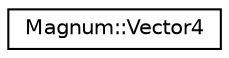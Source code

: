 digraph "圖形化之類別階層"
{
  edge [fontname="Helvetica",fontsize="10",labelfontname="Helvetica",labelfontsize="10"];
  node [fontname="Helvetica",fontsize="10",shape=record];
  rankdir="LR";
  Node1 [label="Magnum::Vector4",height=0.2,width=0.4,color="black", fillcolor="white", style="filled",URL="$class_magnum_1_1_vector4.html"];
}
